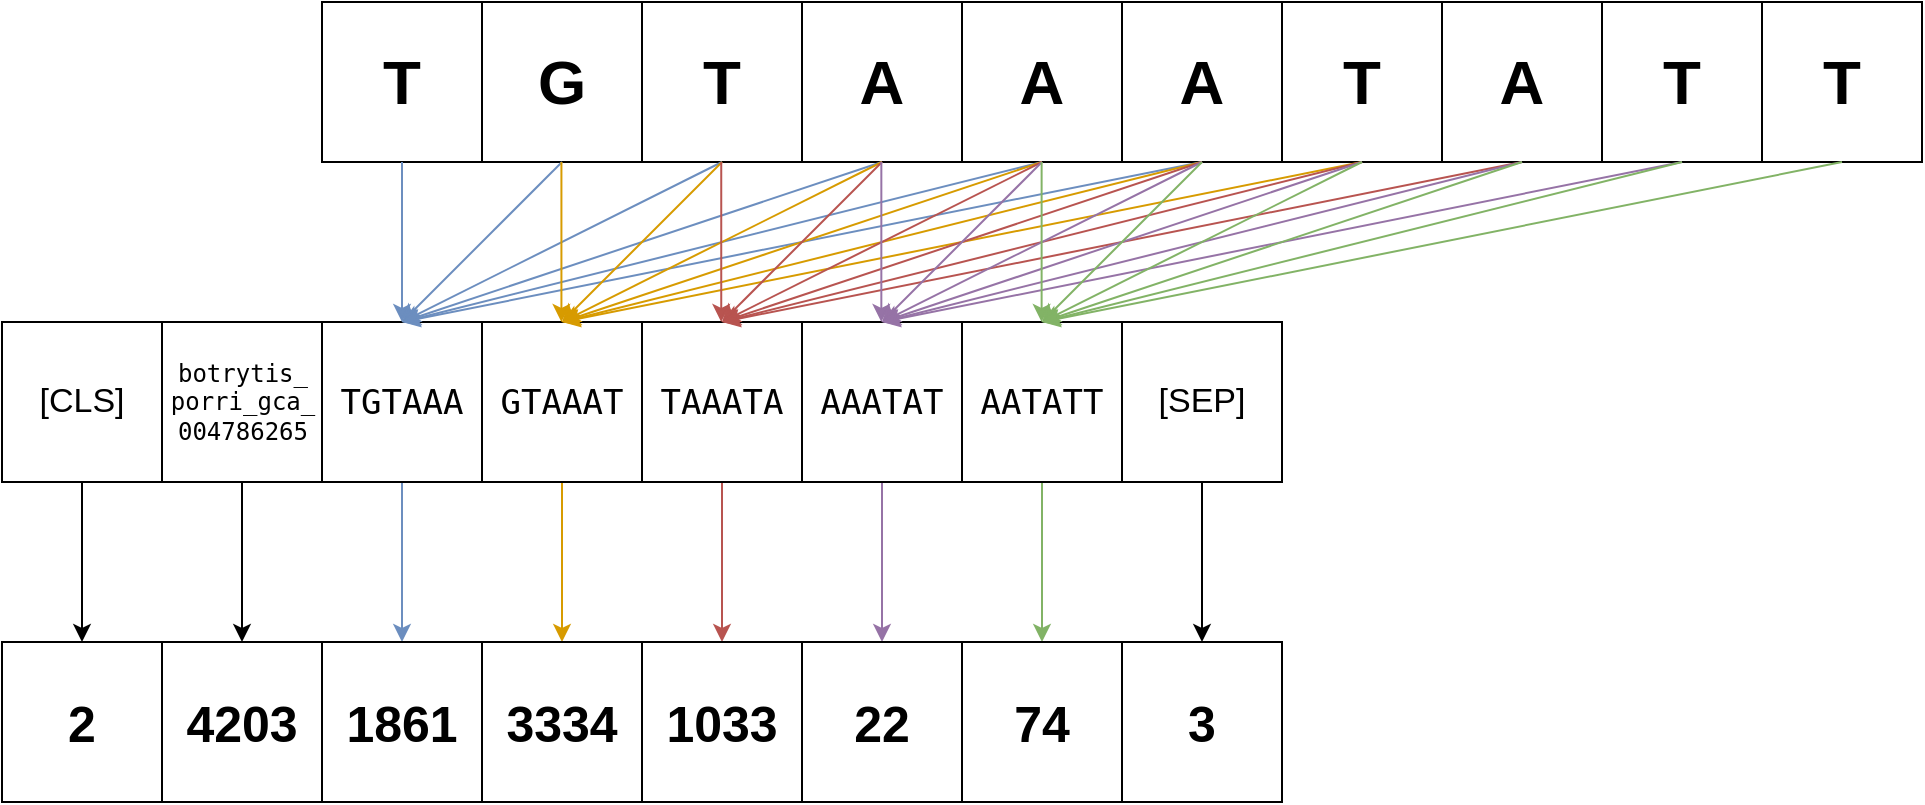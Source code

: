 <mxfile version="24.2.8" type="github">
  <diagram name="Page-1" id="vfYiP-Puu9aFdvhf_-TY">
    <mxGraphModel dx="-11163" dy="1758" grid="1" gridSize="10" guides="1" tooltips="1" connect="1" arrows="1" fold="1" page="1" pageScale="1" pageWidth="850" pageHeight="1100" math="0" shadow="0">
      <root>
        <mxCell id="0" />
        <mxCell id="1" parent="0" />
        <mxCell id="_1zaJDddZiAHjk3oR9Kg-12" value="T" style="whiteSpace=wrap;html=1;aspect=fixed;fontSize=31;fontStyle=1;textShadow=0;fontFamily=Helvetica;" vertex="1" parent="1">
          <mxGeometry x="13460" y="350" width="80" height="80" as="geometry" />
        </mxCell>
        <mxCell id="_1zaJDddZiAHjk3oR9Kg-13" value="G" style="whiteSpace=wrap;html=1;aspect=fixed;fontSize=31;fontStyle=1;textShadow=0;fontFamily=Helvetica;" vertex="1" parent="1">
          <mxGeometry x="13540" y="350" width="80" height="80" as="geometry" />
        </mxCell>
        <mxCell id="_1zaJDddZiAHjk3oR9Kg-14" value="T" style="whiteSpace=wrap;html=1;aspect=fixed;fontSize=31;fontStyle=1;textShadow=0;fontFamily=Helvetica;" vertex="1" parent="1">
          <mxGeometry x="13620" y="350" width="80" height="80" as="geometry" />
        </mxCell>
        <mxCell id="_1zaJDddZiAHjk3oR9Kg-15" value="A" style="whiteSpace=wrap;html=1;aspect=fixed;fontSize=31;fontStyle=1;textShadow=0;fontFamily=Helvetica;" vertex="1" parent="1">
          <mxGeometry x="13700" y="350" width="80" height="80" as="geometry" />
        </mxCell>
        <mxCell id="_1zaJDddZiAHjk3oR9Kg-16" value="A" style="whiteSpace=wrap;html=1;aspect=fixed;fontSize=31;fontStyle=1;textShadow=0;fontFamily=Helvetica;" vertex="1" parent="1">
          <mxGeometry x="13780" y="350" width="80" height="80" as="geometry" />
        </mxCell>
        <mxCell id="_1zaJDddZiAHjk3oR9Kg-17" value="A" style="whiteSpace=wrap;html=1;aspect=fixed;fontSize=31;fontStyle=1;textShadow=0;fontFamily=Helvetica;" vertex="1" parent="1">
          <mxGeometry x="13860" y="350" width="80" height="80" as="geometry" />
        </mxCell>
        <mxCell id="_1zaJDddZiAHjk3oR9Kg-18" value="T" style="whiteSpace=wrap;html=1;aspect=fixed;fontSize=31;fontStyle=1;textShadow=0;fontFamily=Helvetica;" vertex="1" parent="1">
          <mxGeometry x="13940" y="350" width="80" height="80" as="geometry" />
        </mxCell>
        <mxCell id="_1zaJDddZiAHjk3oR9Kg-19" value="A" style="whiteSpace=wrap;html=1;aspect=fixed;fontSize=31;fontStyle=1;textShadow=0;fontFamily=Helvetica;" vertex="1" parent="1">
          <mxGeometry x="14020" y="350" width="80" height="80" as="geometry" />
        </mxCell>
        <mxCell id="_1zaJDddZiAHjk3oR9Kg-20" value="T" style="whiteSpace=wrap;html=1;aspect=fixed;fontSize=31;fontStyle=1;textShadow=0;fontFamily=Helvetica;" vertex="1" parent="1">
          <mxGeometry x="14100" y="350" width="80" height="80" as="geometry" />
        </mxCell>
        <mxCell id="_1zaJDddZiAHjk3oR9Kg-21" value="T" style="whiteSpace=wrap;html=1;aspect=fixed;fontSize=31;fontStyle=1;textShadow=0;fontFamily=Helvetica;" vertex="1" parent="1">
          <mxGeometry x="14180" y="350" width="80" height="80" as="geometry" />
        </mxCell>
        <mxCell id="_1zaJDddZiAHjk3oR9Kg-105" value="" style="edgeStyle=orthogonalEdgeStyle;rounded=0;orthogonalLoop=1;jettySize=auto;html=1;fillColor=#dae8fc;strokeColor=#6c8ebf;" edge="1" parent="1" source="_1zaJDddZiAHjk3oR9Kg-22" target="_1zaJDddZiAHjk3oR9Kg-27">
          <mxGeometry relative="1" as="geometry" />
        </mxCell>
        <mxCell id="_1zaJDddZiAHjk3oR9Kg-22" value="&lt;pre style=&quot;font-size: 17px;&quot;&gt;TGTAAA&lt;/pre&gt;" style="whiteSpace=wrap;html=1;aspect=fixed;fontSize=17;" vertex="1" parent="1">
          <mxGeometry x="13460" y="510" width="80" height="80" as="geometry" />
        </mxCell>
        <mxCell id="_1zaJDddZiAHjk3oR9Kg-106" value="" style="edgeStyle=orthogonalEdgeStyle;rounded=0;orthogonalLoop=1;jettySize=auto;html=1;fillColor=#ffe6cc;strokeColor=#d79b00;" edge="1" parent="1" source="_1zaJDddZiAHjk3oR9Kg-23" target="_1zaJDddZiAHjk3oR9Kg-28">
          <mxGeometry relative="1" as="geometry" />
        </mxCell>
        <mxCell id="_1zaJDddZiAHjk3oR9Kg-23" value="&lt;pre style=&quot;font-size: 17px;&quot;&gt;GTAAAT&lt;/pre&gt;" style="whiteSpace=wrap;html=1;aspect=fixed;fontSize=17;" vertex="1" parent="1">
          <mxGeometry x="13540" y="510" width="80" height="80" as="geometry" />
        </mxCell>
        <mxCell id="_1zaJDddZiAHjk3oR9Kg-107" value="" style="edgeStyle=orthogonalEdgeStyle;rounded=0;orthogonalLoop=1;jettySize=auto;html=1;fillColor=#f8cecc;strokeColor=#b85450;" edge="1" parent="1" source="_1zaJDddZiAHjk3oR9Kg-24" target="_1zaJDddZiAHjk3oR9Kg-29">
          <mxGeometry relative="1" as="geometry" />
        </mxCell>
        <mxCell id="_1zaJDddZiAHjk3oR9Kg-24" value="&lt;pre style=&quot;font-size: 17px;&quot;&gt;TAAATA&lt;/pre&gt;" style="whiteSpace=wrap;html=1;aspect=fixed;fontSize=17;" vertex="1" parent="1">
          <mxGeometry x="13620" y="510" width="80" height="80" as="geometry" />
        </mxCell>
        <mxCell id="_1zaJDddZiAHjk3oR9Kg-108" value="" style="edgeStyle=orthogonalEdgeStyle;rounded=0;orthogonalLoop=1;jettySize=auto;html=1;fillColor=#e1d5e7;strokeColor=#9673a6;" edge="1" parent="1" source="_1zaJDddZiAHjk3oR9Kg-25" target="_1zaJDddZiAHjk3oR9Kg-30">
          <mxGeometry relative="1" as="geometry">
            <Array as="points">
              <mxPoint x="13740" y="610" />
              <mxPoint x="13740" y="610" />
            </Array>
          </mxGeometry>
        </mxCell>
        <mxCell id="_1zaJDddZiAHjk3oR9Kg-25" value="&lt;pre style=&quot;font-size: 17px;&quot;&gt;AAATAT&lt;/pre&gt;" style="whiteSpace=wrap;html=1;aspect=fixed;fontSize=17;" vertex="1" parent="1">
          <mxGeometry x="13700" y="510" width="80" height="80" as="geometry" />
        </mxCell>
        <mxCell id="_1zaJDddZiAHjk3oR9Kg-109" value="" style="edgeStyle=orthogonalEdgeStyle;rounded=0;orthogonalLoop=1;jettySize=auto;html=1;fillColor=#d5e8d4;strokeColor=#82b366;" edge="1" parent="1" source="_1zaJDddZiAHjk3oR9Kg-26" target="_1zaJDddZiAHjk3oR9Kg-31">
          <mxGeometry relative="1" as="geometry" />
        </mxCell>
        <mxCell id="_1zaJDddZiAHjk3oR9Kg-26" value="&lt;pre style=&quot;font-size: 17px;&quot;&gt;AATATT&lt;/pre&gt;" style="whiteSpace=wrap;html=1;aspect=fixed;fontSize=17;" vertex="1" parent="1">
          <mxGeometry x="13780" y="510" width="80" height="80" as="geometry" />
        </mxCell>
        <mxCell id="_1zaJDddZiAHjk3oR9Kg-27" value="1861" style="whiteSpace=wrap;html=1;aspect=fixed;fontSize=25;fontStyle=1" vertex="1" parent="1">
          <mxGeometry x="13460" y="670" width="80" height="80" as="geometry" />
        </mxCell>
        <mxCell id="_1zaJDddZiAHjk3oR9Kg-28" value="3334" style="whiteSpace=wrap;html=1;aspect=fixed;fontSize=25;fontStyle=1" vertex="1" parent="1">
          <mxGeometry x="13540" y="670" width="80" height="80" as="geometry" />
        </mxCell>
        <mxCell id="_1zaJDddZiAHjk3oR9Kg-29" value="1033" style="whiteSpace=wrap;html=1;aspect=fixed;fontSize=25;fontStyle=1" vertex="1" parent="1">
          <mxGeometry x="13620" y="670" width="80" height="80" as="geometry" />
        </mxCell>
        <mxCell id="_1zaJDddZiAHjk3oR9Kg-30" value="22" style="whiteSpace=wrap;html=1;aspect=fixed;fontSize=25;fontStyle=1" vertex="1" parent="1">
          <mxGeometry x="13700" y="670" width="80" height="80" as="geometry" />
        </mxCell>
        <mxCell id="_1zaJDddZiAHjk3oR9Kg-31" value="74" style="whiteSpace=wrap;html=1;aspect=fixed;fontSize=25;fontStyle=1" vertex="1" parent="1">
          <mxGeometry x="13780" y="670" width="80" height="80" as="geometry" />
        </mxCell>
        <mxCell id="_1zaJDddZiAHjk3oR9Kg-32" value="" style="endArrow=classic;html=1;rounded=0;exitX=0.5;exitY=1;exitDx=0;exitDy=0;entryX=0.5;entryY=0;entryDx=0;entryDy=0;fillColor=#dae8fc;strokeColor=#6c8ebf;movable=1;resizable=1;rotatable=1;deletable=1;editable=1;locked=0;connectable=1;" edge="1" parent="1" source="_1zaJDddZiAHjk3oR9Kg-12" target="_1zaJDddZiAHjk3oR9Kg-22">
          <mxGeometry width="50" height="50" relative="1" as="geometry">
            <mxPoint x="13620" y="480" as="sourcePoint" />
            <mxPoint x="13670" y="430" as="targetPoint" />
          </mxGeometry>
        </mxCell>
        <mxCell id="_1zaJDddZiAHjk3oR9Kg-33" value="" style="endArrow=classic;html=1;rounded=0;exitX=0.5;exitY=1;exitDx=0;exitDy=0;fillColor=#dae8fc;strokeColor=#6c8ebf;movable=1;resizable=1;rotatable=1;deletable=1;editable=1;locked=0;connectable=1;" edge="1" parent="1" source="_1zaJDddZiAHjk3oR9Kg-13">
          <mxGeometry width="50" height="50" relative="1" as="geometry">
            <mxPoint x="13510" y="440" as="sourcePoint" />
            <mxPoint x="13500" y="510" as="targetPoint" />
          </mxGeometry>
        </mxCell>
        <mxCell id="_1zaJDddZiAHjk3oR9Kg-34" value="" style="endArrow=classic;html=1;rounded=0;exitX=0.5;exitY=1;exitDx=0;exitDy=0;entryX=0.5;entryY=0;entryDx=0;entryDy=0;fillColor=#dae8fc;strokeColor=#6c8ebf;movable=1;resizable=1;rotatable=1;deletable=1;editable=1;locked=0;connectable=1;" edge="1" parent="1" source="_1zaJDddZiAHjk3oR9Kg-14" target="_1zaJDddZiAHjk3oR9Kg-22">
          <mxGeometry width="50" height="50" relative="1" as="geometry">
            <mxPoint x="13590" y="440" as="sourcePoint" />
            <mxPoint x="13510" y="520" as="targetPoint" />
          </mxGeometry>
        </mxCell>
        <mxCell id="_1zaJDddZiAHjk3oR9Kg-35" value="" style="endArrow=classic;html=1;rounded=0;exitX=0.5;exitY=1;exitDx=0;exitDy=0;fillColor=#dae8fc;strokeColor=#6c8ebf;movable=1;resizable=1;rotatable=1;deletable=1;editable=1;locked=0;connectable=1;" edge="1" parent="1" source="_1zaJDddZiAHjk3oR9Kg-15">
          <mxGeometry width="50" height="50" relative="1" as="geometry">
            <mxPoint x="13670" y="440" as="sourcePoint" />
            <mxPoint x="13500" y="510" as="targetPoint" />
          </mxGeometry>
        </mxCell>
        <mxCell id="_1zaJDddZiAHjk3oR9Kg-36" value="" style="endArrow=classic;html=1;rounded=0;exitX=0.5;exitY=1;exitDx=0;exitDy=0;fillColor=#dae8fc;strokeColor=#6c8ebf;movable=1;resizable=1;rotatable=1;deletable=1;editable=1;locked=0;connectable=1;" edge="1" parent="1" source="_1zaJDddZiAHjk3oR9Kg-16">
          <mxGeometry width="50" height="50" relative="1" as="geometry">
            <mxPoint x="13750" y="440" as="sourcePoint" />
            <mxPoint x="13500" y="510" as="targetPoint" />
          </mxGeometry>
        </mxCell>
        <mxCell id="_1zaJDddZiAHjk3oR9Kg-37" value="" style="endArrow=classic;html=1;rounded=0;exitX=0.5;exitY=1;exitDx=0;exitDy=0;fillColor=#dae8fc;strokeColor=#6c8ebf;movable=1;resizable=1;rotatable=1;deletable=1;editable=1;locked=0;connectable=1;" edge="1" parent="1" source="_1zaJDddZiAHjk3oR9Kg-17">
          <mxGeometry width="50" height="50" relative="1" as="geometry">
            <mxPoint x="13830" y="440" as="sourcePoint" />
            <mxPoint x="13500" y="510" as="targetPoint" />
          </mxGeometry>
        </mxCell>
        <mxCell id="_1zaJDddZiAHjk3oR9Kg-81" value="" style="endArrow=classic;html=1;rounded=0;exitX=0.5;exitY=1;exitDx=0;exitDy=0;entryX=0.5;entryY=0;entryDx=0;entryDy=0;fillColor=#ffe6cc;strokeColor=#d79b00;movable=1;resizable=1;rotatable=1;deletable=1;editable=1;locked=0;connectable=1;" edge="1" parent="1">
          <mxGeometry width="50" height="50" relative="1" as="geometry">
            <mxPoint x="13579.71" y="430" as="sourcePoint" />
            <mxPoint x="13579.71" y="510" as="targetPoint" />
          </mxGeometry>
        </mxCell>
        <mxCell id="_1zaJDddZiAHjk3oR9Kg-82" value="" style="endArrow=classic;html=1;rounded=0;exitX=0.5;exitY=1;exitDx=0;exitDy=0;fillColor=#ffe6cc;strokeColor=#d79b00;movable=1;resizable=1;rotatable=1;deletable=1;editable=1;locked=0;connectable=1;" edge="1" parent="1">
          <mxGeometry width="50" height="50" relative="1" as="geometry">
            <mxPoint x="13660" y="430" as="sourcePoint" />
            <mxPoint x="13580" y="510" as="targetPoint" />
          </mxGeometry>
        </mxCell>
        <mxCell id="_1zaJDddZiAHjk3oR9Kg-83" value="" style="endArrow=classic;html=1;rounded=0;exitX=0.5;exitY=1;exitDx=0;exitDy=0;entryX=0.5;entryY=0;entryDx=0;entryDy=0;fillColor=#ffe6cc;strokeColor=#d79b00;movable=1;resizable=1;rotatable=1;deletable=1;editable=1;locked=0;connectable=1;" edge="1" parent="1">
          <mxGeometry width="50" height="50" relative="1" as="geometry">
            <mxPoint x="13740" y="430" as="sourcePoint" />
            <mxPoint x="13580" y="510" as="targetPoint" />
          </mxGeometry>
        </mxCell>
        <mxCell id="_1zaJDddZiAHjk3oR9Kg-84" value="" style="endArrow=classic;html=1;rounded=0;exitX=0.5;exitY=1;exitDx=0;exitDy=0;fillColor=#ffe6cc;strokeColor=#d79b00;movable=1;resizable=1;rotatable=1;deletable=1;editable=1;locked=0;connectable=1;" edge="1" parent="1">
          <mxGeometry width="50" height="50" relative="1" as="geometry">
            <mxPoint x="13820" y="430" as="sourcePoint" />
            <mxPoint x="13580" y="510" as="targetPoint" />
          </mxGeometry>
        </mxCell>
        <mxCell id="_1zaJDddZiAHjk3oR9Kg-85" value="" style="endArrow=classic;html=1;rounded=0;exitX=0.5;exitY=1;exitDx=0;exitDy=0;fillColor=#ffe6cc;strokeColor=#d79b00;movable=1;resizable=1;rotatable=1;deletable=1;editable=1;locked=0;connectable=1;" edge="1" parent="1">
          <mxGeometry width="50" height="50" relative="1" as="geometry">
            <mxPoint x="13900" y="430" as="sourcePoint" />
            <mxPoint x="13580" y="510" as="targetPoint" />
          </mxGeometry>
        </mxCell>
        <mxCell id="_1zaJDddZiAHjk3oR9Kg-86" value="" style="endArrow=classic;html=1;rounded=0;exitX=0.5;exitY=1;exitDx=0;exitDy=0;fillColor=#ffe6cc;strokeColor=#d79b00;movable=1;resizable=1;rotatable=1;deletable=1;editable=1;locked=0;connectable=1;" edge="1" parent="1">
          <mxGeometry width="50" height="50" relative="1" as="geometry">
            <mxPoint x="13980" y="430" as="sourcePoint" />
            <mxPoint x="13580" y="510" as="targetPoint" />
          </mxGeometry>
        </mxCell>
        <mxCell id="_1zaJDddZiAHjk3oR9Kg-87" value="" style="endArrow=classic;html=1;rounded=0;exitX=0.5;exitY=1;exitDx=0;exitDy=0;entryX=0.5;entryY=0;entryDx=0;entryDy=0;fillColor=#f8cecc;strokeColor=#b85450;movable=1;resizable=1;rotatable=1;deletable=1;editable=1;locked=0;connectable=1;" edge="1" parent="1">
          <mxGeometry width="50" height="50" relative="1" as="geometry">
            <mxPoint x="13659.62" y="430" as="sourcePoint" />
            <mxPoint x="13659.62" y="510" as="targetPoint" />
          </mxGeometry>
        </mxCell>
        <mxCell id="_1zaJDddZiAHjk3oR9Kg-88" value="" style="endArrow=classic;html=1;rounded=0;exitX=0.5;exitY=1;exitDx=0;exitDy=0;fillColor=#f8cecc;strokeColor=#b85450;movable=1;resizable=1;rotatable=1;deletable=1;editable=1;locked=0;connectable=1;" edge="1" parent="1">
          <mxGeometry width="50" height="50" relative="1" as="geometry">
            <mxPoint x="13740" y="430" as="sourcePoint" />
            <mxPoint x="13660" y="510" as="targetPoint" />
          </mxGeometry>
        </mxCell>
        <mxCell id="_1zaJDddZiAHjk3oR9Kg-89" value="" style="endArrow=classic;html=1;rounded=0;exitX=0.5;exitY=1;exitDx=0;exitDy=0;entryX=0.5;entryY=0;entryDx=0;entryDy=0;fillColor=#f8cecc;strokeColor=#b85450;movable=1;resizable=1;rotatable=1;deletable=1;editable=1;locked=0;connectable=1;" edge="1" parent="1">
          <mxGeometry width="50" height="50" relative="1" as="geometry">
            <mxPoint x="13820" y="430" as="sourcePoint" />
            <mxPoint x="13660" y="510" as="targetPoint" />
          </mxGeometry>
        </mxCell>
        <mxCell id="_1zaJDddZiAHjk3oR9Kg-90" value="" style="endArrow=classic;html=1;rounded=0;exitX=0.5;exitY=1;exitDx=0;exitDy=0;fillColor=#f8cecc;strokeColor=#b85450;movable=1;resizable=1;rotatable=1;deletable=1;editable=1;locked=0;connectable=1;" edge="1" parent="1">
          <mxGeometry width="50" height="50" relative="1" as="geometry">
            <mxPoint x="13900" y="430" as="sourcePoint" />
            <mxPoint x="13660" y="510" as="targetPoint" />
          </mxGeometry>
        </mxCell>
        <mxCell id="_1zaJDddZiAHjk3oR9Kg-91" value="" style="endArrow=classic;html=1;rounded=0;exitX=0.5;exitY=1;exitDx=0;exitDy=0;fillColor=#f8cecc;strokeColor=#b85450;movable=1;resizable=1;rotatable=1;deletable=1;editable=1;locked=0;connectable=1;" edge="1" parent="1">
          <mxGeometry width="50" height="50" relative="1" as="geometry">
            <mxPoint x="13980" y="430" as="sourcePoint" />
            <mxPoint x="13660" y="510" as="targetPoint" />
          </mxGeometry>
        </mxCell>
        <mxCell id="_1zaJDddZiAHjk3oR9Kg-92" value="" style="endArrow=classic;html=1;rounded=0;exitX=0.5;exitY=1;exitDx=0;exitDy=0;fillColor=#f8cecc;strokeColor=#b85450;movable=1;resizable=1;rotatable=1;deletable=1;editable=1;locked=0;connectable=1;" edge="1" parent="1">
          <mxGeometry width="50" height="50" relative="1" as="geometry">
            <mxPoint x="14060" y="430" as="sourcePoint" />
            <mxPoint x="13660" y="510" as="targetPoint" />
          </mxGeometry>
        </mxCell>
        <mxCell id="_1zaJDddZiAHjk3oR9Kg-93" value="" style="endArrow=classic;html=1;rounded=0;exitX=0.5;exitY=1;exitDx=0;exitDy=0;entryX=0.5;entryY=0;entryDx=0;entryDy=0;fillColor=#e1d5e7;strokeColor=#9673a6;movable=1;resizable=1;rotatable=1;deletable=1;editable=1;locked=0;connectable=1;" edge="1" parent="1">
          <mxGeometry width="50" height="50" relative="1" as="geometry">
            <mxPoint x="13739.67" y="430" as="sourcePoint" />
            <mxPoint x="13739.67" y="510" as="targetPoint" />
          </mxGeometry>
        </mxCell>
        <mxCell id="_1zaJDddZiAHjk3oR9Kg-94" value="" style="endArrow=classic;html=1;rounded=0;exitX=0.5;exitY=1;exitDx=0;exitDy=0;fillColor=#e1d5e7;strokeColor=#9673a6;movable=1;resizable=1;rotatable=1;deletable=1;editable=1;locked=0;connectable=1;" edge="1" parent="1">
          <mxGeometry width="50" height="50" relative="1" as="geometry">
            <mxPoint x="13820" y="430" as="sourcePoint" />
            <mxPoint x="13740" y="510" as="targetPoint" />
          </mxGeometry>
        </mxCell>
        <mxCell id="_1zaJDddZiAHjk3oR9Kg-95" value="" style="endArrow=classic;html=1;rounded=0;exitX=0.5;exitY=1;exitDx=0;exitDy=0;entryX=0.5;entryY=0;entryDx=0;entryDy=0;fillColor=#e1d5e7;strokeColor=#9673a6;movable=1;resizable=1;rotatable=1;deletable=1;editable=1;locked=0;connectable=1;" edge="1" parent="1">
          <mxGeometry width="50" height="50" relative="1" as="geometry">
            <mxPoint x="13900" y="430" as="sourcePoint" />
            <mxPoint x="13740" y="510" as="targetPoint" />
          </mxGeometry>
        </mxCell>
        <mxCell id="_1zaJDddZiAHjk3oR9Kg-96" value="" style="endArrow=classic;html=1;rounded=0;exitX=0.5;exitY=1;exitDx=0;exitDy=0;fillColor=#e1d5e7;strokeColor=#9673a6;movable=1;resizable=1;rotatable=1;deletable=1;editable=1;locked=0;connectable=1;" edge="1" parent="1">
          <mxGeometry width="50" height="50" relative="1" as="geometry">
            <mxPoint x="13980" y="430" as="sourcePoint" />
            <mxPoint x="13740" y="510" as="targetPoint" />
          </mxGeometry>
        </mxCell>
        <mxCell id="_1zaJDddZiAHjk3oR9Kg-97" value="" style="endArrow=classic;html=1;rounded=0;exitX=0.5;exitY=1;exitDx=0;exitDy=0;fillColor=#e1d5e7;strokeColor=#9673a6;movable=1;resizable=1;rotatable=1;deletable=1;editable=1;locked=0;connectable=1;" edge="1" parent="1">
          <mxGeometry width="50" height="50" relative="1" as="geometry">
            <mxPoint x="14060" y="430" as="sourcePoint" />
            <mxPoint x="13740" y="510" as="targetPoint" />
          </mxGeometry>
        </mxCell>
        <mxCell id="_1zaJDddZiAHjk3oR9Kg-98" value="" style="endArrow=classic;html=1;rounded=0;exitX=0.5;exitY=1;exitDx=0;exitDy=0;fillColor=#e1d5e7;strokeColor=#9673a6;movable=1;resizable=1;rotatable=1;deletable=1;editable=1;locked=0;connectable=1;" edge="1" parent="1">
          <mxGeometry width="50" height="50" relative="1" as="geometry">
            <mxPoint x="14140" y="430" as="sourcePoint" />
            <mxPoint x="13740" y="510" as="targetPoint" />
          </mxGeometry>
        </mxCell>
        <mxCell id="_1zaJDddZiAHjk3oR9Kg-99" value="" style="endArrow=classic;html=1;rounded=0;exitX=0.5;exitY=1;exitDx=0;exitDy=0;entryX=0.5;entryY=0;entryDx=0;entryDy=0;fillColor=#d5e8d4;strokeColor=#82b366;movable=1;resizable=1;rotatable=1;deletable=1;editable=1;locked=0;connectable=1;" edge="1" parent="1">
          <mxGeometry width="50" height="50" relative="1" as="geometry">
            <mxPoint x="13819.81" y="430" as="sourcePoint" />
            <mxPoint x="13819.81" y="510" as="targetPoint" />
          </mxGeometry>
        </mxCell>
        <mxCell id="_1zaJDddZiAHjk3oR9Kg-100" value="" style="endArrow=classic;html=1;rounded=0;exitX=0.5;exitY=1;exitDx=0;exitDy=0;fillColor=#d5e8d4;strokeColor=#82b366;movable=1;resizable=1;rotatable=1;deletable=1;editable=1;locked=0;connectable=1;" edge="1" parent="1">
          <mxGeometry width="50" height="50" relative="1" as="geometry">
            <mxPoint x="13900" y="430" as="sourcePoint" />
            <mxPoint x="13820" y="510" as="targetPoint" />
          </mxGeometry>
        </mxCell>
        <mxCell id="_1zaJDddZiAHjk3oR9Kg-101" value="" style="endArrow=classic;html=1;rounded=0;exitX=0.5;exitY=1;exitDx=0;exitDy=0;entryX=0.5;entryY=0;entryDx=0;entryDy=0;fillColor=#d5e8d4;strokeColor=#82b366;movable=1;resizable=1;rotatable=1;deletable=1;editable=1;locked=0;connectable=1;" edge="1" parent="1">
          <mxGeometry width="50" height="50" relative="1" as="geometry">
            <mxPoint x="13980" y="430" as="sourcePoint" />
            <mxPoint x="13820" y="510" as="targetPoint" />
          </mxGeometry>
        </mxCell>
        <mxCell id="_1zaJDddZiAHjk3oR9Kg-102" value="" style="endArrow=classic;html=1;rounded=0;exitX=0.5;exitY=1;exitDx=0;exitDy=0;fillColor=#d5e8d4;strokeColor=#82b366;movable=1;resizable=1;rotatable=1;deletable=1;editable=1;locked=0;connectable=1;" edge="1" parent="1">
          <mxGeometry width="50" height="50" relative="1" as="geometry">
            <mxPoint x="14060" y="430" as="sourcePoint" />
            <mxPoint x="13820" y="510" as="targetPoint" />
          </mxGeometry>
        </mxCell>
        <mxCell id="_1zaJDddZiAHjk3oR9Kg-103" value="" style="endArrow=classic;html=1;rounded=0;exitX=0.5;exitY=1;exitDx=0;exitDy=0;fillColor=#d5e8d4;strokeColor=#82b366;movable=1;resizable=1;rotatable=1;deletable=1;editable=1;locked=0;connectable=1;" edge="1" parent="1">
          <mxGeometry width="50" height="50" relative="1" as="geometry">
            <mxPoint x="14140" y="430" as="sourcePoint" />
            <mxPoint x="13820" y="510" as="targetPoint" />
          </mxGeometry>
        </mxCell>
        <mxCell id="_1zaJDddZiAHjk3oR9Kg-104" value="" style="endArrow=classic;html=1;rounded=0;exitX=0.5;exitY=1;exitDx=0;exitDy=0;fillColor=#d5e8d4;strokeColor=#82b366;movable=1;resizable=1;rotatable=1;deletable=1;editable=1;locked=0;connectable=1;" edge="1" parent="1">
          <mxGeometry width="50" height="50" relative="1" as="geometry">
            <mxPoint x="14220" y="430" as="sourcePoint" />
            <mxPoint x="13820" y="510" as="targetPoint" />
          </mxGeometry>
        </mxCell>
        <mxCell id="_1zaJDddZiAHjk3oR9Kg-118" value="" style="edgeStyle=orthogonalEdgeStyle;rounded=0;orthogonalLoop=1;jettySize=auto;html=1;" edge="1" parent="1" source="_1zaJDddZiAHjk3oR9Kg-110" target="_1zaJDddZiAHjk3oR9Kg-115">
          <mxGeometry relative="1" as="geometry" />
        </mxCell>
        <mxCell id="_1zaJDddZiAHjk3oR9Kg-110" value="&lt;div style=&quot;font-size: 17px;&quot;&gt;[SEP]&lt;/div&gt;" style="whiteSpace=wrap;html=1;aspect=fixed;fontSize=17;" vertex="1" parent="1">
          <mxGeometry x="13860" y="510" width="80" height="80" as="geometry" />
        </mxCell>
        <mxCell id="_1zaJDddZiAHjk3oR9Kg-116" value="" style="edgeStyle=orthogonalEdgeStyle;rounded=0;orthogonalLoop=1;jettySize=auto;html=1;" edge="1" parent="1" source="_1zaJDddZiAHjk3oR9Kg-111" target="_1zaJDddZiAHjk3oR9Kg-114">
          <mxGeometry relative="1" as="geometry" />
        </mxCell>
        <mxCell id="_1zaJDddZiAHjk3oR9Kg-111" value="[CLS]" style="whiteSpace=wrap;html=1;aspect=fixed;fontSize=17;" vertex="1" parent="1">
          <mxGeometry x="13300" y="510" width="80" height="80" as="geometry" />
        </mxCell>
        <mxCell id="_1zaJDddZiAHjk3oR9Kg-117" value="" style="edgeStyle=orthogonalEdgeStyle;rounded=0;orthogonalLoop=1;jettySize=auto;html=1;" edge="1" parent="1" source="_1zaJDddZiAHjk3oR9Kg-112" target="_1zaJDddZiAHjk3oR9Kg-113">
          <mxGeometry relative="1" as="geometry" />
        </mxCell>
        <mxCell id="_1zaJDddZiAHjk3oR9Kg-112" value="&lt;pre&gt;botrytis_&lt;br&gt;porri_gca_&lt;br&gt;004786265&lt;/pre&gt;" style="html=1;aspect=fixed;" vertex="1" parent="1">
          <mxGeometry x="13380" y="510" width="80" height="80" as="geometry" />
        </mxCell>
        <mxCell id="_1zaJDddZiAHjk3oR9Kg-113" value="4203" style="whiteSpace=wrap;html=1;aspect=fixed;fontSize=25;fontStyle=1" vertex="1" parent="1">
          <mxGeometry x="13380" y="670" width="80" height="80" as="geometry" />
        </mxCell>
        <mxCell id="_1zaJDddZiAHjk3oR9Kg-114" value="2" style="whiteSpace=wrap;html=1;aspect=fixed;fontSize=25;fontStyle=1" vertex="1" parent="1">
          <mxGeometry x="13300" y="670" width="80" height="80" as="geometry" />
        </mxCell>
        <mxCell id="_1zaJDddZiAHjk3oR9Kg-115" value="3" style="whiteSpace=wrap;html=1;aspect=fixed;fontSize=25;fontStyle=1" vertex="1" parent="1">
          <mxGeometry x="13860" y="670" width="80" height="80" as="geometry" />
        </mxCell>
      </root>
    </mxGraphModel>
  </diagram>
</mxfile>
